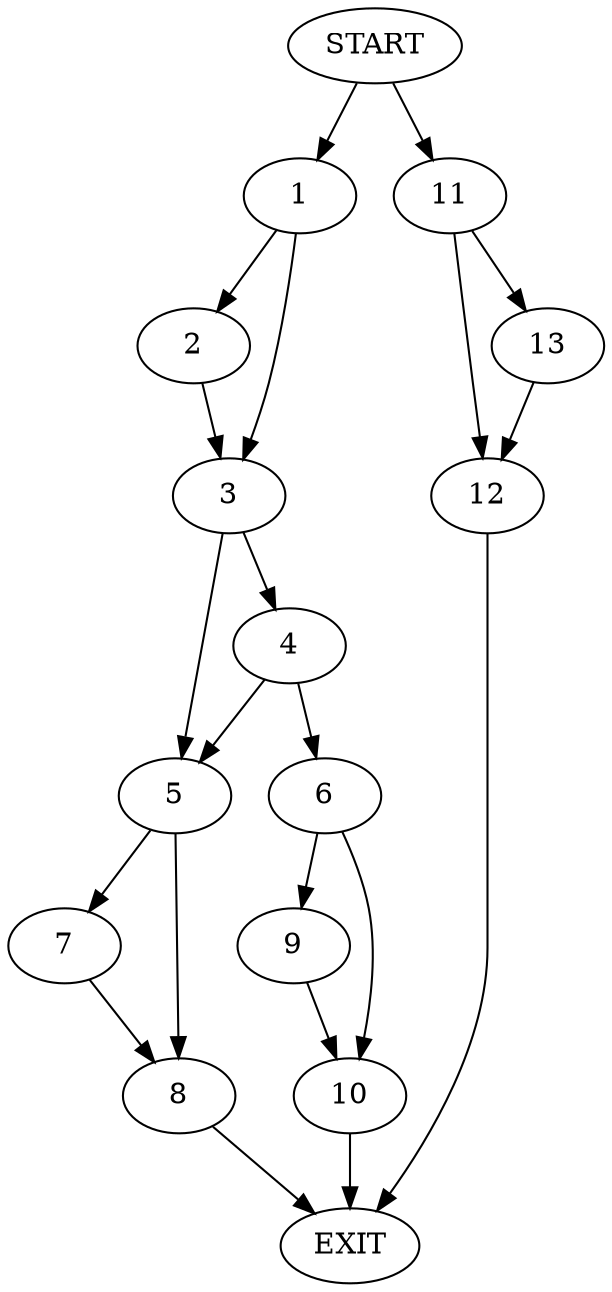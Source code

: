 digraph {
0 [label="START"]
14 [label="EXIT"]
0 -> 1
1 -> 2
1 -> 3
3 -> 4
3 -> 5
2 -> 3
4 -> 6
4 -> 5
5 -> 7
5 -> 8
6 -> 9
6 -> 10
10 -> 14
9 -> 10
8 -> 14
7 -> 8
0 -> 11
11 -> 12
11 -> 13
12 -> 14
13 -> 12
}
